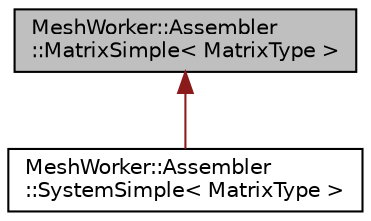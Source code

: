 digraph "MeshWorker::Assembler::MatrixSimple&lt; MatrixType &gt;"
{
 // LATEX_PDF_SIZE
  edge [fontname="Helvetica",fontsize="10",labelfontname="Helvetica",labelfontsize="10"];
  node [fontname="Helvetica",fontsize="10",shape=record];
  Node1 [label="MeshWorker::Assembler\l::MatrixSimple\< MatrixType \>",height=0.2,width=0.4,color="black", fillcolor="grey75", style="filled", fontcolor="black",tooltip=" "];
  Node1 -> Node2 [dir="back",color="firebrick4",fontsize="10",style="solid",fontname="Helvetica"];
  Node2 [label="MeshWorker::Assembler\l::SystemSimple\< MatrixType \>",height=0.2,width=0.4,color="black", fillcolor="white", style="filled",URL="$classMeshWorker_1_1Assembler_1_1SystemSimple.html",tooltip=" "];
}
